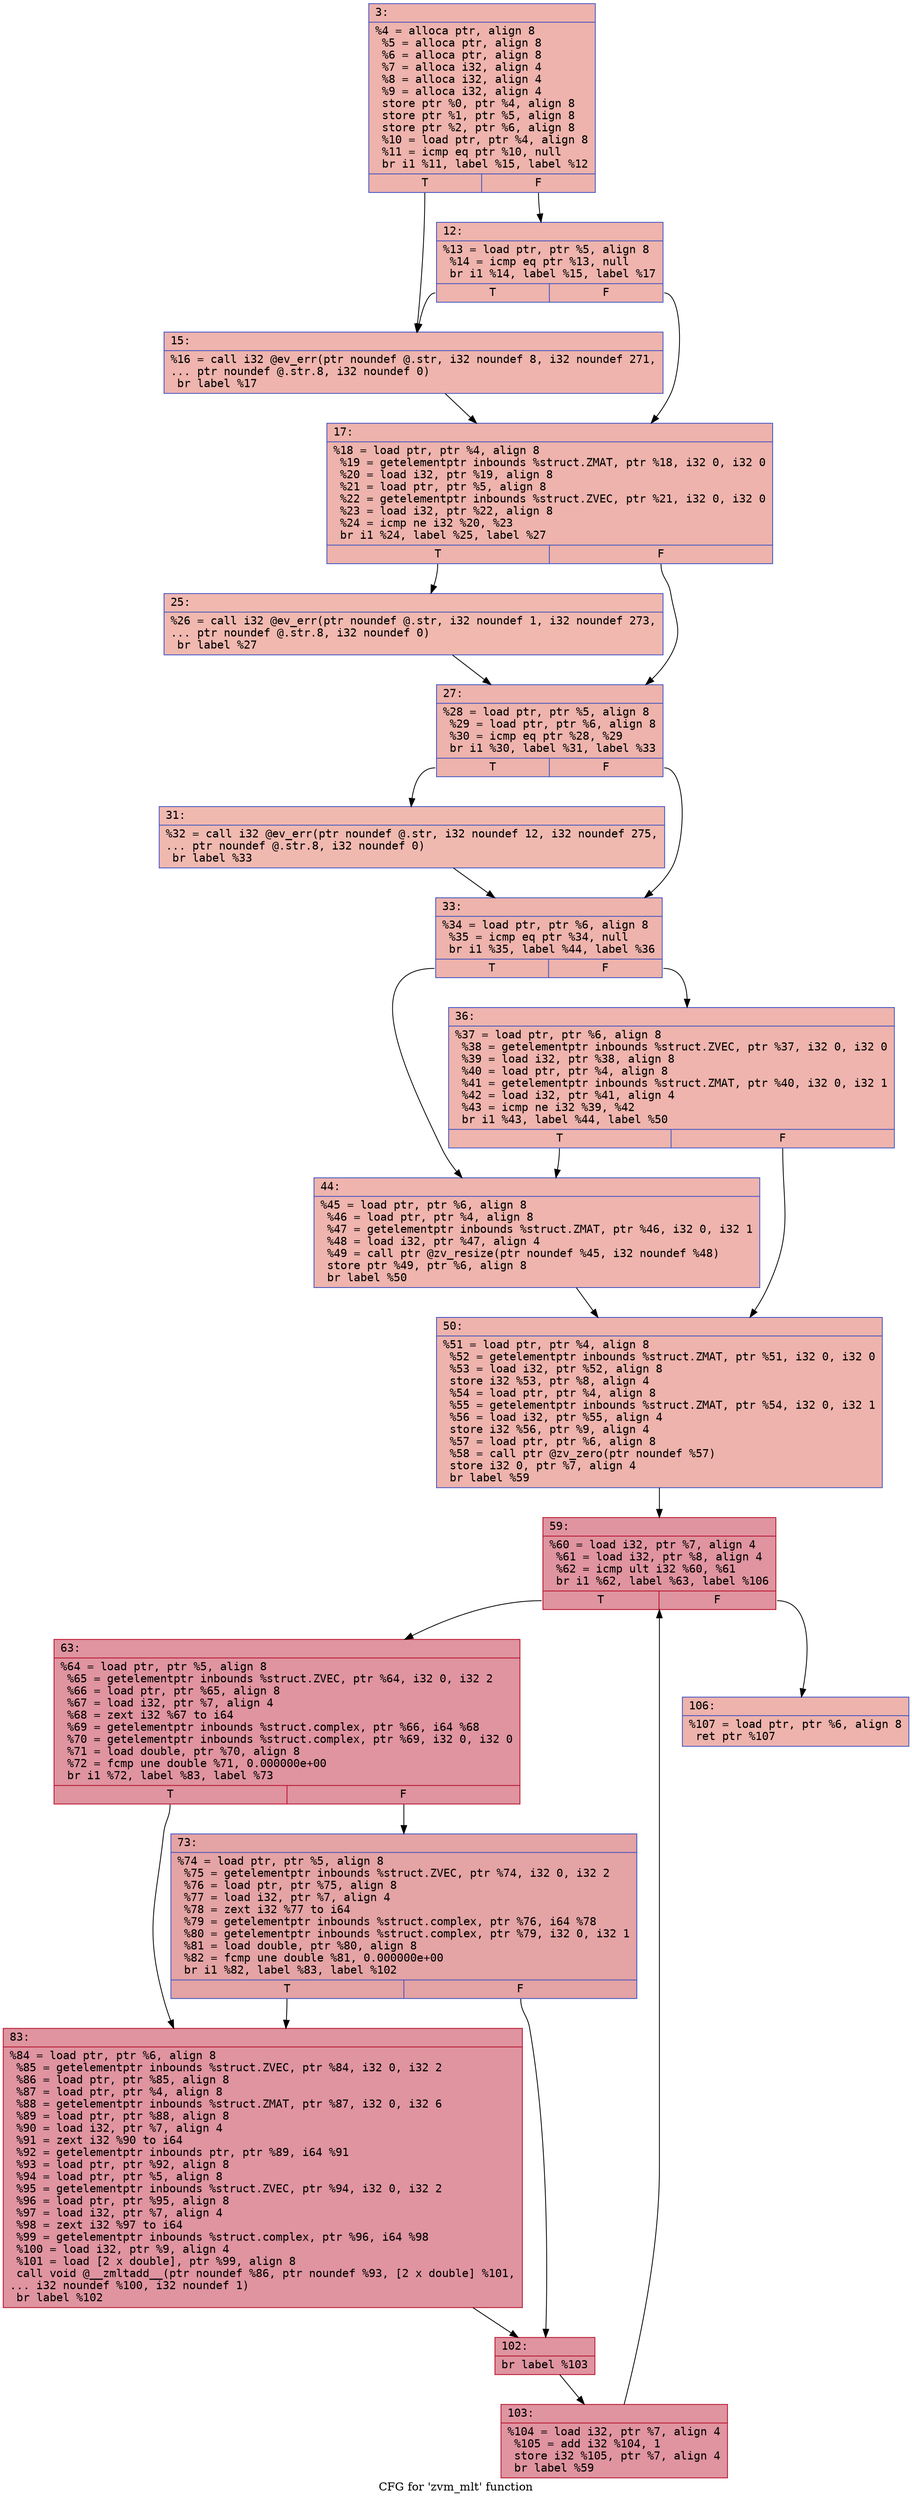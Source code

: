 digraph "CFG for 'zvm_mlt' function" {
	label="CFG for 'zvm_mlt' function";

	Node0x6000006bc780 [shape=record,color="#3d50c3ff", style=filled, fillcolor="#d6524470" fontname="Courier",label="{3:\l|  %4 = alloca ptr, align 8\l  %5 = alloca ptr, align 8\l  %6 = alloca ptr, align 8\l  %7 = alloca i32, align 4\l  %8 = alloca i32, align 4\l  %9 = alloca i32, align 4\l  store ptr %0, ptr %4, align 8\l  store ptr %1, ptr %5, align 8\l  store ptr %2, ptr %6, align 8\l  %10 = load ptr, ptr %4, align 8\l  %11 = icmp eq ptr %10, null\l  br i1 %11, label %15, label %12\l|{<s0>T|<s1>F}}"];
	Node0x6000006bc780:s0 -> Node0x6000006bc820[tooltip="3 -> 15\nProbability 37.50%" ];
	Node0x6000006bc780:s1 -> Node0x6000006bc7d0[tooltip="3 -> 12\nProbability 62.50%" ];
	Node0x6000006bc7d0 [shape=record,color="#3d50c3ff", style=filled, fillcolor="#d8564670" fontname="Courier",label="{12:\l|  %13 = load ptr, ptr %5, align 8\l  %14 = icmp eq ptr %13, null\l  br i1 %14, label %15, label %17\l|{<s0>T|<s1>F}}"];
	Node0x6000006bc7d0:s0 -> Node0x6000006bc820[tooltip="12 -> 15\nProbability 37.50%" ];
	Node0x6000006bc7d0:s1 -> Node0x6000006bc870[tooltip="12 -> 17\nProbability 62.50%" ];
	Node0x6000006bc820 [shape=record,color="#3d50c3ff", style=filled, fillcolor="#d8564670" fontname="Courier",label="{15:\l|  %16 = call i32 @ev_err(ptr noundef @.str, i32 noundef 8, i32 noundef 271,\l... ptr noundef @.str.8, i32 noundef 0)\l  br label %17\l}"];
	Node0x6000006bc820 -> Node0x6000006bc870[tooltip="15 -> 17\nProbability 100.00%" ];
	Node0x6000006bc870 [shape=record,color="#3d50c3ff", style=filled, fillcolor="#d6524470" fontname="Courier",label="{17:\l|  %18 = load ptr, ptr %4, align 8\l  %19 = getelementptr inbounds %struct.ZMAT, ptr %18, i32 0, i32 0\l  %20 = load i32, ptr %19, align 8\l  %21 = load ptr, ptr %5, align 8\l  %22 = getelementptr inbounds %struct.ZVEC, ptr %21, i32 0, i32 0\l  %23 = load i32, ptr %22, align 8\l  %24 = icmp ne i32 %20, %23\l  br i1 %24, label %25, label %27\l|{<s0>T|<s1>F}}"];
	Node0x6000006bc870:s0 -> Node0x6000006bc8c0[tooltip="17 -> 25\nProbability 50.00%" ];
	Node0x6000006bc870:s1 -> Node0x6000006bc910[tooltip="17 -> 27\nProbability 50.00%" ];
	Node0x6000006bc8c0 [shape=record,color="#3d50c3ff", style=filled, fillcolor="#dc5d4a70" fontname="Courier",label="{25:\l|  %26 = call i32 @ev_err(ptr noundef @.str, i32 noundef 1, i32 noundef 273,\l... ptr noundef @.str.8, i32 noundef 0)\l  br label %27\l}"];
	Node0x6000006bc8c0 -> Node0x6000006bc910[tooltip="25 -> 27\nProbability 100.00%" ];
	Node0x6000006bc910 [shape=record,color="#3d50c3ff", style=filled, fillcolor="#d6524470" fontname="Courier",label="{27:\l|  %28 = load ptr, ptr %5, align 8\l  %29 = load ptr, ptr %6, align 8\l  %30 = icmp eq ptr %28, %29\l  br i1 %30, label %31, label %33\l|{<s0>T|<s1>F}}"];
	Node0x6000006bc910:s0 -> Node0x6000006bc960[tooltip="27 -> 31\nProbability 37.50%" ];
	Node0x6000006bc910:s1 -> Node0x6000006bc9b0[tooltip="27 -> 33\nProbability 62.50%" ];
	Node0x6000006bc960 [shape=record,color="#3d50c3ff", style=filled, fillcolor="#de614d70" fontname="Courier",label="{31:\l|  %32 = call i32 @ev_err(ptr noundef @.str, i32 noundef 12, i32 noundef 275,\l... ptr noundef @.str.8, i32 noundef 0)\l  br label %33\l}"];
	Node0x6000006bc960 -> Node0x6000006bc9b0[tooltip="31 -> 33\nProbability 100.00%" ];
	Node0x6000006bc9b0 [shape=record,color="#3d50c3ff", style=filled, fillcolor="#d6524470" fontname="Courier",label="{33:\l|  %34 = load ptr, ptr %6, align 8\l  %35 = icmp eq ptr %34, null\l  br i1 %35, label %44, label %36\l|{<s0>T|<s1>F}}"];
	Node0x6000006bc9b0:s0 -> Node0x6000006bca50[tooltip="33 -> 44\nProbability 37.50%" ];
	Node0x6000006bc9b0:s1 -> Node0x6000006bca00[tooltip="33 -> 36\nProbability 62.50%" ];
	Node0x6000006bca00 [shape=record,color="#3d50c3ff", style=filled, fillcolor="#d8564670" fontname="Courier",label="{36:\l|  %37 = load ptr, ptr %6, align 8\l  %38 = getelementptr inbounds %struct.ZVEC, ptr %37, i32 0, i32 0\l  %39 = load i32, ptr %38, align 8\l  %40 = load ptr, ptr %4, align 8\l  %41 = getelementptr inbounds %struct.ZMAT, ptr %40, i32 0, i32 1\l  %42 = load i32, ptr %41, align 4\l  %43 = icmp ne i32 %39, %42\l  br i1 %43, label %44, label %50\l|{<s0>T|<s1>F}}"];
	Node0x6000006bca00:s0 -> Node0x6000006bca50[tooltip="36 -> 44\nProbability 50.00%" ];
	Node0x6000006bca00:s1 -> Node0x6000006bcaa0[tooltip="36 -> 50\nProbability 50.00%" ];
	Node0x6000006bca50 [shape=record,color="#3d50c3ff", style=filled, fillcolor="#d8564670" fontname="Courier",label="{44:\l|  %45 = load ptr, ptr %6, align 8\l  %46 = load ptr, ptr %4, align 8\l  %47 = getelementptr inbounds %struct.ZMAT, ptr %46, i32 0, i32 1\l  %48 = load i32, ptr %47, align 4\l  %49 = call ptr @zv_resize(ptr noundef %45, i32 noundef %48)\l  store ptr %49, ptr %6, align 8\l  br label %50\l}"];
	Node0x6000006bca50 -> Node0x6000006bcaa0[tooltip="44 -> 50\nProbability 100.00%" ];
	Node0x6000006bcaa0 [shape=record,color="#3d50c3ff", style=filled, fillcolor="#d6524470" fontname="Courier",label="{50:\l|  %51 = load ptr, ptr %4, align 8\l  %52 = getelementptr inbounds %struct.ZMAT, ptr %51, i32 0, i32 0\l  %53 = load i32, ptr %52, align 8\l  store i32 %53, ptr %8, align 4\l  %54 = load ptr, ptr %4, align 8\l  %55 = getelementptr inbounds %struct.ZMAT, ptr %54, i32 0, i32 1\l  %56 = load i32, ptr %55, align 4\l  store i32 %56, ptr %9, align 4\l  %57 = load ptr, ptr %6, align 8\l  %58 = call ptr @zv_zero(ptr noundef %57)\l  store i32 0, ptr %7, align 4\l  br label %59\l}"];
	Node0x6000006bcaa0 -> Node0x6000006bcaf0[tooltip="50 -> 59\nProbability 100.00%" ];
	Node0x6000006bcaf0 [shape=record,color="#b70d28ff", style=filled, fillcolor="#b70d2870" fontname="Courier",label="{59:\l|  %60 = load i32, ptr %7, align 4\l  %61 = load i32, ptr %8, align 4\l  %62 = icmp ult i32 %60, %61\l  br i1 %62, label %63, label %106\l|{<s0>T|<s1>F}}"];
	Node0x6000006bcaf0:s0 -> Node0x6000006bcb40[tooltip="59 -> 63\nProbability 96.88%" ];
	Node0x6000006bcaf0:s1 -> Node0x6000006bccd0[tooltip="59 -> 106\nProbability 3.12%" ];
	Node0x6000006bcb40 [shape=record,color="#b70d28ff", style=filled, fillcolor="#b70d2870" fontname="Courier",label="{63:\l|  %64 = load ptr, ptr %5, align 8\l  %65 = getelementptr inbounds %struct.ZVEC, ptr %64, i32 0, i32 2\l  %66 = load ptr, ptr %65, align 8\l  %67 = load i32, ptr %7, align 4\l  %68 = zext i32 %67 to i64\l  %69 = getelementptr inbounds %struct.complex, ptr %66, i64 %68\l  %70 = getelementptr inbounds %struct.complex, ptr %69, i32 0, i32 0\l  %71 = load double, ptr %70, align 8\l  %72 = fcmp une double %71, 0.000000e+00\l  br i1 %72, label %83, label %73\l|{<s0>T|<s1>F}}"];
	Node0x6000006bcb40:s0 -> Node0x6000006bcbe0[tooltip="63 -> 83\nProbability 62.50%" ];
	Node0x6000006bcb40:s1 -> Node0x6000006bcb90[tooltip="63 -> 73\nProbability 37.50%" ];
	Node0x6000006bcb90 [shape=record,color="#3d50c3ff", style=filled, fillcolor="#c32e3170" fontname="Courier",label="{73:\l|  %74 = load ptr, ptr %5, align 8\l  %75 = getelementptr inbounds %struct.ZVEC, ptr %74, i32 0, i32 2\l  %76 = load ptr, ptr %75, align 8\l  %77 = load i32, ptr %7, align 4\l  %78 = zext i32 %77 to i64\l  %79 = getelementptr inbounds %struct.complex, ptr %76, i64 %78\l  %80 = getelementptr inbounds %struct.complex, ptr %79, i32 0, i32 1\l  %81 = load double, ptr %80, align 8\l  %82 = fcmp une double %81, 0.000000e+00\l  br i1 %82, label %83, label %102\l|{<s0>T|<s1>F}}"];
	Node0x6000006bcb90:s0 -> Node0x6000006bcbe0[tooltip="73 -> 83\nProbability 62.50%" ];
	Node0x6000006bcb90:s1 -> Node0x6000006bcc30[tooltip="73 -> 102\nProbability 37.50%" ];
	Node0x6000006bcbe0 [shape=record,color="#b70d28ff", style=filled, fillcolor="#b70d2870" fontname="Courier",label="{83:\l|  %84 = load ptr, ptr %6, align 8\l  %85 = getelementptr inbounds %struct.ZVEC, ptr %84, i32 0, i32 2\l  %86 = load ptr, ptr %85, align 8\l  %87 = load ptr, ptr %4, align 8\l  %88 = getelementptr inbounds %struct.ZMAT, ptr %87, i32 0, i32 6\l  %89 = load ptr, ptr %88, align 8\l  %90 = load i32, ptr %7, align 4\l  %91 = zext i32 %90 to i64\l  %92 = getelementptr inbounds ptr, ptr %89, i64 %91\l  %93 = load ptr, ptr %92, align 8\l  %94 = load ptr, ptr %5, align 8\l  %95 = getelementptr inbounds %struct.ZVEC, ptr %94, i32 0, i32 2\l  %96 = load ptr, ptr %95, align 8\l  %97 = load i32, ptr %7, align 4\l  %98 = zext i32 %97 to i64\l  %99 = getelementptr inbounds %struct.complex, ptr %96, i64 %98\l  %100 = load i32, ptr %9, align 4\l  %101 = load [2 x double], ptr %99, align 8\l  call void @__zmltadd__(ptr noundef %86, ptr noundef %93, [2 x double] %101,\l... i32 noundef %100, i32 noundef 1)\l  br label %102\l}"];
	Node0x6000006bcbe0 -> Node0x6000006bcc30[tooltip="83 -> 102\nProbability 100.00%" ];
	Node0x6000006bcc30 [shape=record,color="#b70d28ff", style=filled, fillcolor="#b70d2870" fontname="Courier",label="{102:\l|  br label %103\l}"];
	Node0x6000006bcc30 -> Node0x6000006bcc80[tooltip="102 -> 103\nProbability 100.00%" ];
	Node0x6000006bcc80 [shape=record,color="#b70d28ff", style=filled, fillcolor="#b70d2870" fontname="Courier",label="{103:\l|  %104 = load i32, ptr %7, align 4\l  %105 = add i32 %104, 1\l  store i32 %105, ptr %7, align 4\l  br label %59\l}"];
	Node0x6000006bcc80 -> Node0x6000006bcaf0[tooltip="103 -> 59\nProbability 100.00%" ];
	Node0x6000006bccd0 [shape=record,color="#3d50c3ff", style=filled, fillcolor="#d6524470" fontname="Courier",label="{106:\l|  %107 = load ptr, ptr %6, align 8\l  ret ptr %107\l}"];
}
